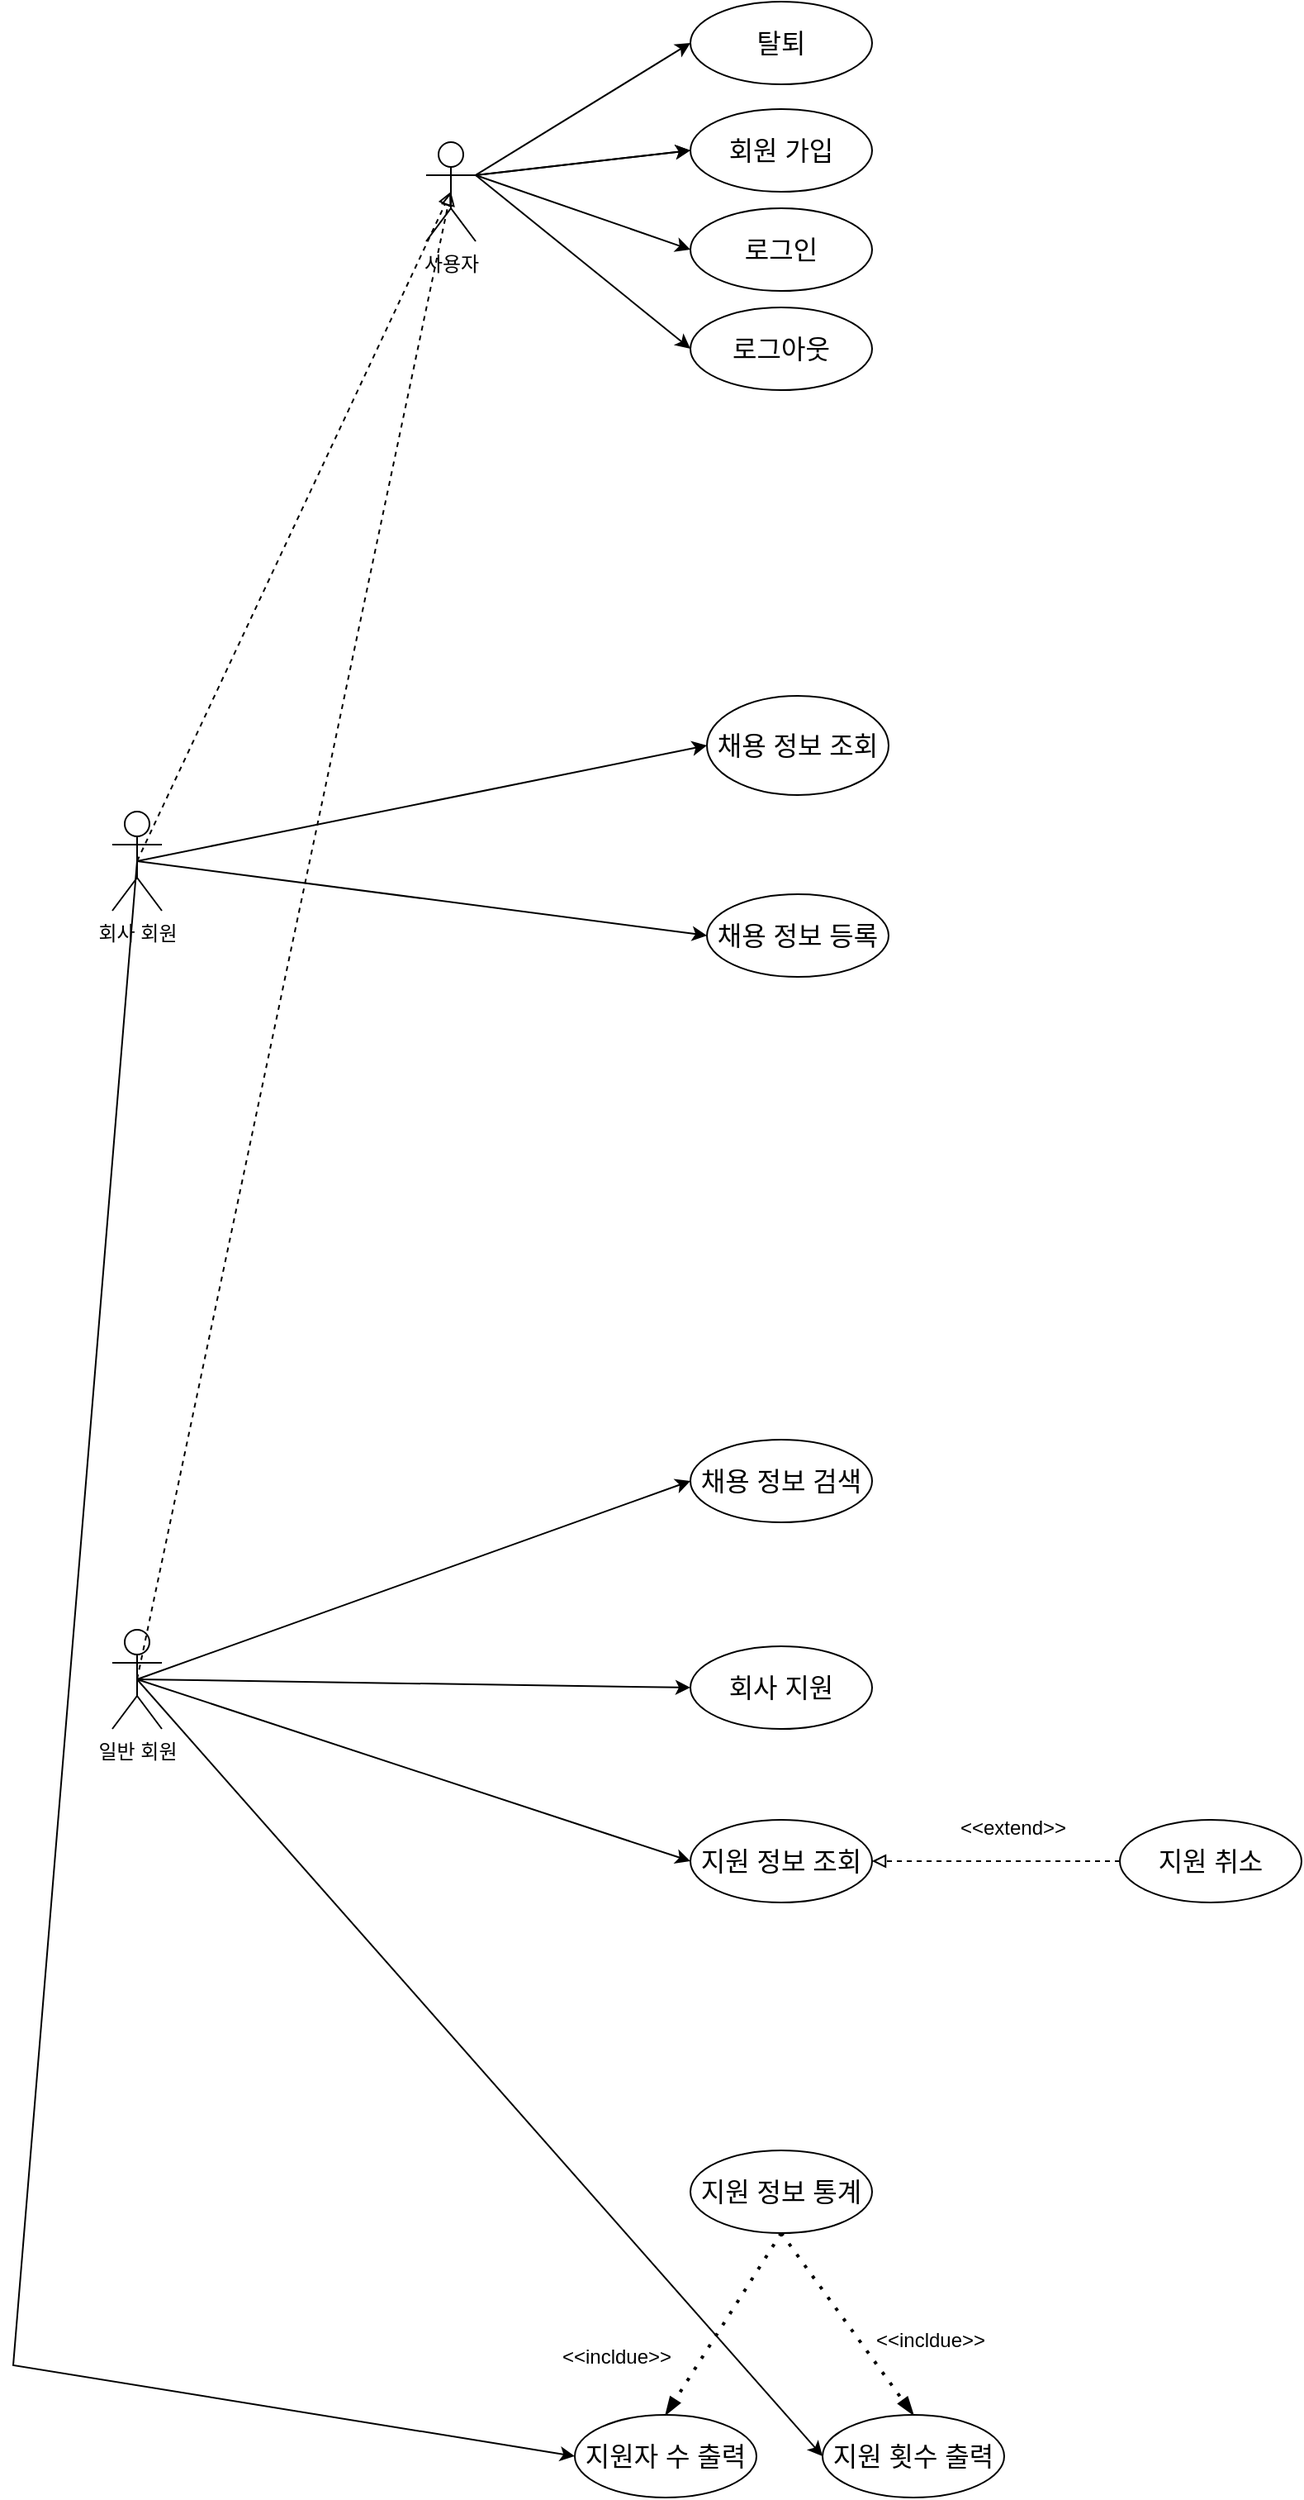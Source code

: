 <mxfile version="21.3.3" type="device">
  <diagram name="페이지-1" id="h-zN0EbKy5kRDJV0ktE4">
    <mxGraphModel dx="1217" dy="450" grid="1" gridSize="10" guides="1" tooltips="1" connect="1" arrows="1" fold="1" page="1" pageScale="1" pageWidth="827" pageHeight="1169" math="0" shadow="0">
      <root>
        <mxCell id="0" />
        <mxCell id="1" parent="0" />
        <mxCell id="buSSu6vmQ0jCTdG0OaXX-1" value="사용자" style="shape=umlActor;verticalLabelPosition=bottom;verticalAlign=top;html=1;outlineConnect=0;" parent="1" vertex="1">
          <mxGeometry x="420" y="175" width="30" height="60" as="geometry" />
        </mxCell>
        <mxCell id="buSSu6vmQ0jCTdG0OaXX-3" value="회사 회원" style="shape=umlActor;verticalLabelPosition=bottom;verticalAlign=top;html=1;outlineConnect=0;" parent="1" vertex="1">
          <mxGeometry x="230" y="580" width="30" height="60" as="geometry" />
        </mxCell>
        <mxCell id="buSSu6vmQ0jCTdG0OaXX-4" value="일반 회원" style="shape=umlActor;verticalLabelPosition=bottom;verticalAlign=top;html=1;outlineConnect=0;" parent="1" vertex="1">
          <mxGeometry x="230" y="1075" width="30" height="60" as="geometry" />
        </mxCell>
        <mxCell id="buSSu6vmQ0jCTdG0OaXX-11" value="&lt;font style=&quot;font-size: 16px;&quot;&gt;채용 정보 검색&lt;/font&gt;" style="ellipse;whiteSpace=wrap;html=1;" parent="1" vertex="1">
          <mxGeometry x="580" y="960" width="110" height="50" as="geometry" />
        </mxCell>
        <mxCell id="buSSu6vmQ0jCTdG0OaXX-26" value="&lt;font style=&quot;font-size: 16px;&quot;&gt;회사 지원&lt;/font&gt;" style="ellipse;whiteSpace=wrap;html=1;" parent="1" vertex="1">
          <mxGeometry x="580" y="1085" width="110" height="50" as="geometry" />
        </mxCell>
        <mxCell id="buSSu6vmQ0jCTdG0OaXX-39" value="&lt;font style=&quot;font-size: 16px;&quot;&gt;지원 정보 조회&lt;/font&gt;" style="ellipse;whiteSpace=wrap;html=1;" parent="1" vertex="1">
          <mxGeometry x="580" y="1190" width="110" height="50" as="geometry" />
        </mxCell>
        <mxCell id="buSSu6vmQ0jCTdG0OaXX-40" value="&lt;font style=&quot;font-size: 16px;&quot;&gt;지원 취소&lt;/font&gt;" style="ellipse;whiteSpace=wrap;html=1;" parent="1" vertex="1">
          <mxGeometry x="840" y="1190" width="110" height="50" as="geometry" />
        </mxCell>
        <mxCell id="buSSu6vmQ0jCTdG0OaXX-41" value="" style="endArrow=block;dashed=1;html=1;rounded=0;endFill=0;entryX=1;entryY=0.5;entryDx=0;entryDy=0;exitX=0;exitY=0.5;exitDx=0;exitDy=0;" parent="1" source="buSSu6vmQ0jCTdG0OaXX-40" target="buSSu6vmQ0jCTdG0OaXX-39" edge="1">
          <mxGeometry width="50" height="50" relative="1" as="geometry">
            <mxPoint x="854" y="1285" as="sourcePoint" />
            <mxPoint x="714" y="1285" as="targetPoint" />
          </mxGeometry>
        </mxCell>
        <mxCell id="buSSu6vmQ0jCTdG0OaXX-50" value="&lt;font style=&quot;font-size: 16px;&quot;&gt;지원 정보 통계&lt;/font&gt;" style="ellipse;whiteSpace=wrap;html=1;" parent="1" vertex="1">
          <mxGeometry x="580" y="1390" width="110" height="50" as="geometry" />
        </mxCell>
        <mxCell id="buSSu6vmQ0jCTdG0OaXX-64" value="" style="endArrow=block;dashed=1;html=1;rounded=0;endFill=0;entryX=0.5;entryY=0.5;entryDx=0;entryDy=0;exitX=0.5;exitY=0.5;exitDx=0;exitDy=0;exitPerimeter=0;entryPerimeter=0;" parent="1" source="buSSu6vmQ0jCTdG0OaXX-3" target="buSSu6vmQ0jCTdG0OaXX-1" edge="1">
          <mxGeometry width="50" height="50" relative="1" as="geometry">
            <mxPoint x="500" y="530" as="sourcePoint" />
            <mxPoint x="360" y="530" as="targetPoint" />
          </mxGeometry>
        </mxCell>
        <mxCell id="buSSu6vmQ0jCTdG0OaXX-65" value="" style="endArrow=block;dashed=1;html=1;rounded=0;endFill=0;entryX=0.5;entryY=0.5;entryDx=0;entryDy=0;exitX=0.5;exitY=0.5;exitDx=0;exitDy=0;exitPerimeter=0;entryPerimeter=0;" parent="1" source="buSSu6vmQ0jCTdG0OaXX-4" target="buSSu6vmQ0jCTdG0OaXX-1" edge="1">
          <mxGeometry width="50" height="50" relative="1" as="geometry">
            <mxPoint x="255" y="620" as="sourcePoint" />
            <mxPoint x="485" y="280" as="targetPoint" />
          </mxGeometry>
        </mxCell>
        <mxCell id="buSSu6vmQ0jCTdG0OaXX-66" value="" style="endArrow=classic;html=1;rounded=0;entryX=0;entryY=0.5;entryDx=0;entryDy=0;exitX=1;exitY=0.333;exitDx=0;exitDy=0;exitPerimeter=0;" parent="1" source="buSSu6vmQ0jCTdG0OaXX-1" target="buSSu6vmQ0jCTdG0OaXX-6" edge="1">
          <mxGeometry width="50" height="50" relative="1" as="geometry">
            <mxPoint x="440" y="205" as="sourcePoint" />
            <mxPoint x="530" y="335" as="targetPoint" />
          </mxGeometry>
        </mxCell>
        <mxCell id="buSSu6vmQ0jCTdG0OaXX-67" value="" style="endArrow=classic;html=1;rounded=0;entryX=0;entryY=0.5;entryDx=0;entryDy=0;exitX=1;exitY=0.333;exitDx=0;exitDy=0;exitPerimeter=0;" parent="1" source="buSSu6vmQ0jCTdG0OaXX-1" target="buSSu6vmQ0jCTdG0OaXX-7" edge="1">
          <mxGeometry width="50" height="50" relative="1" as="geometry">
            <mxPoint x="460" y="205" as="sourcePoint" />
            <mxPoint x="590" y="125" as="targetPoint" />
          </mxGeometry>
        </mxCell>
        <mxCell id="buSSu6vmQ0jCTdG0OaXX-68" value="" style="endArrow=classic;html=1;rounded=0;entryX=0;entryY=0.5;entryDx=0;entryDy=0;exitX=1;exitY=0.333;exitDx=0;exitDy=0;exitPerimeter=0;" parent="1" edge="1">
          <mxGeometry width="50" height="50" relative="1" as="geometry">
            <mxPoint x="450" y="195" as="sourcePoint" />
            <mxPoint x="580" y="180" as="targetPoint" />
          </mxGeometry>
        </mxCell>
        <mxCell id="buSSu6vmQ0jCTdG0OaXX-69" value="" style="endArrow=classic;html=1;rounded=0;entryX=0;entryY=0.5;entryDx=0;entryDy=0;exitX=1;exitY=0.333;exitDx=0;exitDy=0;exitPerimeter=0;" parent="1" source="buSSu6vmQ0jCTdG0OaXX-1" target="buSSu6vmQ0jCTdG0OaXX-8" edge="1">
          <mxGeometry width="50" height="50" relative="1" as="geometry">
            <mxPoint x="460" y="205" as="sourcePoint" />
            <mxPoint x="590" y="190" as="targetPoint" />
          </mxGeometry>
        </mxCell>
        <mxCell id="buSSu6vmQ0jCTdG0OaXX-70" value="" style="endArrow=classic;html=1;rounded=0;entryX=0;entryY=0.5;entryDx=0;entryDy=0;exitX=1;exitY=0.333;exitDx=0;exitDy=0;exitPerimeter=0;" parent="1" source="buSSu6vmQ0jCTdG0OaXX-1" target="buSSu6vmQ0jCTdG0OaXX-9" edge="1">
          <mxGeometry width="50" height="50" relative="1" as="geometry">
            <mxPoint x="470" y="215" as="sourcePoint" />
            <mxPoint x="600" y="200" as="targetPoint" />
          </mxGeometry>
        </mxCell>
        <mxCell id="buSSu6vmQ0jCTdG0OaXX-72" value="" style="endArrow=classic;html=1;rounded=0;entryX=0;entryY=0.5;entryDx=0;entryDy=0;exitX=0.5;exitY=0.5;exitDx=0;exitDy=0;exitPerimeter=0;" parent="1" source="buSSu6vmQ0jCTdG0OaXX-3" target="buSSu6vmQ0jCTdG0OaXX-10" edge="1">
          <mxGeometry width="50" height="50" relative="1" as="geometry">
            <mxPoint x="270" y="615" as="sourcePoint" />
            <mxPoint x="590" y="505" as="targetPoint" />
          </mxGeometry>
        </mxCell>
        <mxCell id="buSSu6vmQ0jCTdG0OaXX-81" value="" style="endArrow=classic;html=1;rounded=0;entryX=0;entryY=0.5;entryDx=0;entryDy=0;exitX=0.5;exitY=0.5;exitDx=0;exitDy=0;exitPerimeter=0;" parent="1" source="buSSu6vmQ0jCTdG0OaXX-3" target="buSSu6vmQ0jCTdG0OaXX-76" edge="1">
          <mxGeometry width="50" height="50" relative="1" as="geometry">
            <mxPoint x="255" y="562.5" as="sourcePoint" />
            <mxPoint x="590" y="467.5" as="targetPoint" />
          </mxGeometry>
        </mxCell>
        <mxCell id="buSSu6vmQ0jCTdG0OaXX-85" value="" style="endArrow=classic;html=1;rounded=0;entryX=0;entryY=0.5;entryDx=0;entryDy=0;exitX=0.5;exitY=0.5;exitDx=0;exitDy=0;exitPerimeter=0;" parent="1" source="buSSu6vmQ0jCTdG0OaXX-4" target="buSSu6vmQ0jCTdG0OaXX-26" edge="1">
          <mxGeometry width="50" height="50" relative="1" as="geometry">
            <mxPoint x="340" y="1015" as="sourcePoint" />
            <mxPoint x="675" y="1100" as="targetPoint" />
          </mxGeometry>
        </mxCell>
        <mxCell id="buSSu6vmQ0jCTdG0OaXX-86" value="" style="endArrow=classic;html=1;rounded=0;entryX=0;entryY=0.5;entryDx=0;entryDy=0;exitX=0.5;exitY=0.5;exitDx=0;exitDy=0;exitPerimeter=0;" parent="1" source="buSSu6vmQ0jCTdG0OaXX-4" target="buSSu6vmQ0jCTdG0OaXX-39" edge="1">
          <mxGeometry width="50" height="50" relative="1" as="geometry">
            <mxPoint x="255" y="1115" as="sourcePoint" />
            <mxPoint x="590" y="1135" as="targetPoint" />
          </mxGeometry>
        </mxCell>
        <mxCell id="buSSu6vmQ0jCTdG0OaXX-89" value="&lt;font style=&quot;font-size: 16px;&quot;&gt;지원자 수 출력&lt;/font&gt;" style="ellipse;whiteSpace=wrap;html=1;" parent="1" vertex="1">
          <mxGeometry x="510" y="1550" width="110" height="50" as="geometry" />
        </mxCell>
        <mxCell id="buSSu6vmQ0jCTdG0OaXX-90" value="&lt;font style=&quot;font-size: 16px;&quot;&gt;지원 횟수 출력&lt;/font&gt;" style="ellipse;whiteSpace=wrap;html=1;" parent="1" vertex="1">
          <mxGeometry x="660" y="1550" width="110" height="50" as="geometry" />
        </mxCell>
        <mxCell id="buSSu6vmQ0jCTdG0OaXX-91" value="" style="endArrow=blockThin;dashed=1;html=1;dashPattern=1 3;strokeWidth=2;rounded=0;exitX=0.5;exitY=1;exitDx=0;exitDy=0;endFill=1;entryX=0.5;entryY=0;entryDx=0;entryDy=0;" parent="1" source="buSSu6vmQ0jCTdG0OaXX-50" target="buSSu6vmQ0jCTdG0OaXX-89" edge="1">
          <mxGeometry width="50" height="50" relative="1" as="geometry">
            <mxPoint x="700" y="1675" as="sourcePoint" />
            <mxPoint x="840" y="1675" as="targetPoint" />
          </mxGeometry>
        </mxCell>
        <mxCell id="buSSu6vmQ0jCTdG0OaXX-92" value="" style="endArrow=blockThin;dashed=1;html=1;dashPattern=1 3;strokeWidth=2;rounded=0;exitX=0.5;exitY=1;exitDx=0;exitDy=0;endFill=1;entryX=0.5;entryY=0;entryDx=0;entryDy=0;" parent="1" source="buSSu6vmQ0jCTdG0OaXX-50" target="buSSu6vmQ0jCTdG0OaXX-90" edge="1">
          <mxGeometry width="50" height="50" relative="1" as="geometry">
            <mxPoint x="710" y="1685" as="sourcePoint" />
            <mxPoint x="850" y="1685" as="targetPoint" />
          </mxGeometry>
        </mxCell>
        <mxCell id="buSSu6vmQ0jCTdG0OaXX-93" value="" style="endArrow=classic;html=1;rounded=0;entryX=0;entryY=0.5;entryDx=0;entryDy=0;exitX=0.5;exitY=0.5;exitDx=0;exitDy=0;exitPerimeter=0;" parent="1" source="buSSu6vmQ0jCTdG0OaXX-4" target="buSSu6vmQ0jCTdG0OaXX-90" edge="1">
          <mxGeometry width="50" height="50" relative="1" as="geometry">
            <mxPoint x="210" y="1210" as="sourcePoint" />
            <mxPoint x="545" y="1620" as="targetPoint" />
            <Array as="points" />
          </mxGeometry>
        </mxCell>
        <mxCell id="buSSu6vmQ0jCTdG0OaXX-94" value="" style="endArrow=classic;html=1;rounded=0;entryX=0;entryY=0.5;entryDx=0;entryDy=0;exitX=0.5;exitY=0.5;exitDx=0;exitDy=0;exitPerimeter=0;" parent="1" source="buSSu6vmQ0jCTdG0OaXX-3" target="buSSu6vmQ0jCTdG0OaXX-89" edge="1">
          <mxGeometry width="50" height="50" relative="1" as="geometry">
            <mxPoint x="360" y="830" as="sourcePoint" />
            <mxPoint x="515" y="1890" as="targetPoint" />
            <Array as="points">
              <mxPoint x="170" y="1520" />
            </Array>
          </mxGeometry>
        </mxCell>
        <mxCell id="buSSu6vmQ0jCTdG0OaXX-95" value="&amp;lt;&amp;lt;incldue&amp;gt;&amp;gt;" style="text;html=1;align=center;verticalAlign=middle;resizable=0;points=[];autosize=1;strokeColor=none;fillColor=none;" parent="1" vertex="1">
          <mxGeometry x="490" y="1500" width="90" height="30" as="geometry" />
        </mxCell>
        <mxCell id="buSSu6vmQ0jCTdG0OaXX-96" value="&amp;lt;&amp;lt;incldue&amp;gt;&amp;gt;" style="text;html=1;align=center;verticalAlign=middle;resizable=0;points=[];autosize=1;strokeColor=none;fillColor=none;" parent="1" vertex="1">
          <mxGeometry x="680" y="1490" width="90" height="30" as="geometry" />
        </mxCell>
        <mxCell id="buSSu6vmQ0jCTdG0OaXX-97" value="" style="endArrow=classic;html=1;rounded=0;entryX=0;entryY=0.5;entryDx=0;entryDy=0;exitX=0.5;exitY=0.5;exitDx=0;exitDy=0;exitPerimeter=0;" parent="1" source="buSSu6vmQ0jCTdG0OaXX-4" target="buSSu6vmQ0jCTdG0OaXX-11" edge="1">
          <mxGeometry width="50" height="50" relative="1" as="geometry">
            <mxPoint x="340" y="930" as="sourcePoint" />
            <mxPoint x="675" y="1015" as="targetPoint" />
          </mxGeometry>
        </mxCell>
        <mxCell id="buSSu6vmQ0jCTdG0OaXX-100" value="" style="group" parent="1" vertex="1" connectable="0">
          <mxGeometry x="590" y="510" width="110" height="290" as="geometry" />
        </mxCell>
        <mxCell id="buSSu6vmQ0jCTdG0OaXX-10" value="&lt;font style=&quot;font-size: 16px;&quot;&gt;채용 정보 등록&lt;/font&gt;" style="ellipse;whiteSpace=wrap;html=1;" parent="buSSu6vmQ0jCTdG0OaXX-100" vertex="1">
          <mxGeometry y="120" width="110" height="50" as="geometry" />
        </mxCell>
        <mxCell id="buSSu6vmQ0jCTdG0OaXX-76" value="&lt;font style=&quot;font-size: 16px;&quot;&gt;채용 정보&amp;nbsp;조회&lt;br&gt;&lt;/font&gt;" style="ellipse;whiteSpace=wrap;html=1;" parent="buSSu6vmQ0jCTdG0OaXX-100" vertex="1">
          <mxGeometry width="110" height="60" as="geometry" />
        </mxCell>
        <mxCell id="buSSu6vmQ0jCTdG0OaXX-101" value="" style="group" parent="1" vertex="1" connectable="0">
          <mxGeometry x="580" y="90" width="110" height="235" as="geometry" />
        </mxCell>
        <mxCell id="buSSu6vmQ0jCTdG0OaXX-6" value="&lt;font style=&quot;font-size: 16px;&quot;&gt;탈퇴&lt;/font&gt;" style="ellipse;whiteSpace=wrap;html=1;" parent="buSSu6vmQ0jCTdG0OaXX-101" vertex="1">
          <mxGeometry width="110" height="50" as="geometry" />
        </mxCell>
        <mxCell id="buSSu6vmQ0jCTdG0OaXX-7" value="&lt;font style=&quot;font-size: 16px;&quot;&gt;회원 가입&lt;/font&gt;" style="ellipse;whiteSpace=wrap;html=1;" parent="buSSu6vmQ0jCTdG0OaXX-101" vertex="1">
          <mxGeometry y="65" width="110" height="50" as="geometry" />
        </mxCell>
        <mxCell id="buSSu6vmQ0jCTdG0OaXX-8" value="&lt;font style=&quot;font-size: 16px;&quot;&gt;로그인&lt;/font&gt;" style="ellipse;whiteSpace=wrap;html=1;" parent="buSSu6vmQ0jCTdG0OaXX-101" vertex="1">
          <mxGeometry y="125" width="110" height="50" as="geometry" />
        </mxCell>
        <mxCell id="buSSu6vmQ0jCTdG0OaXX-9" value="&lt;font style=&quot;font-size: 16px;&quot;&gt;로그아웃&lt;/font&gt;" style="ellipse;whiteSpace=wrap;html=1;" parent="buSSu6vmQ0jCTdG0OaXX-101" vertex="1">
          <mxGeometry y="185" width="110" height="50" as="geometry" />
        </mxCell>
        <mxCell id="buSSu6vmQ0jCTdG0OaXX-59" value="&amp;lt;&amp;lt;extend&amp;gt;&amp;gt;" style="text;html=1;align=center;verticalAlign=middle;resizable=0;points=[];autosize=1;strokeColor=none;fillColor=none;" parent="1" vertex="1">
          <mxGeometry x="730" y="1180" width="90" height="30" as="geometry" />
        </mxCell>
      </root>
    </mxGraphModel>
  </diagram>
</mxfile>
